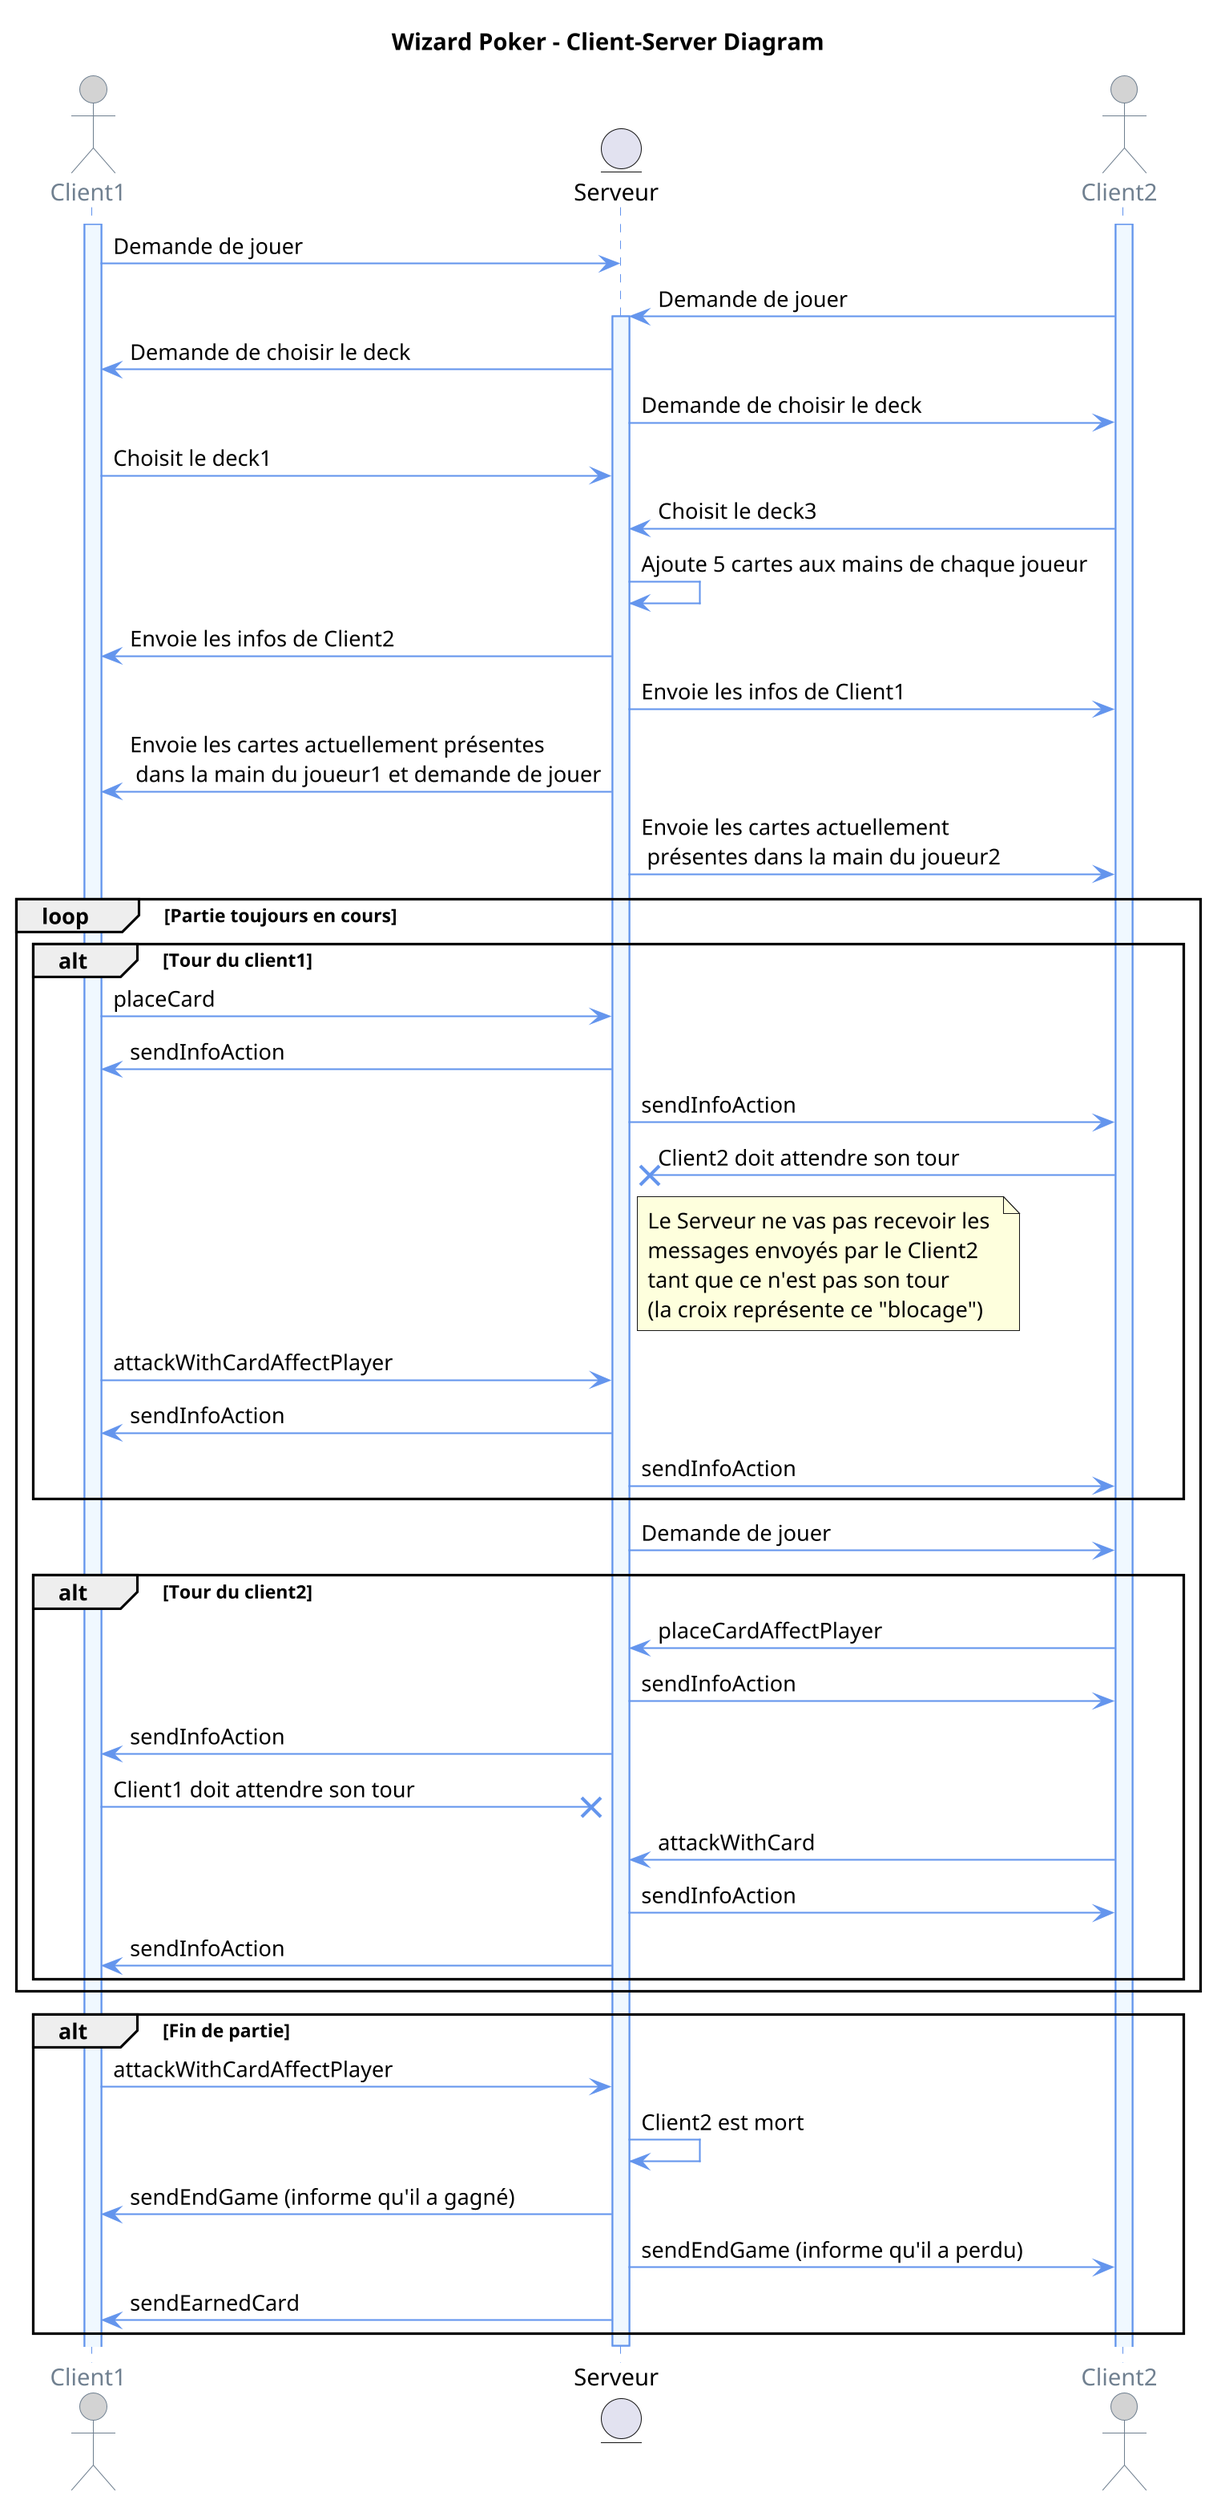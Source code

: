 @startuml


title Wizard Poker - Client-Server Diagram 

'pas d'ombre
skinparam shadowing false

skinparam dpi 200

skinparam sequence {
  ArrowColor CornflowerBlue
  LifeLineBorderColor CornflowerBlue
  LifeLineBackgroundColor AliceBlue
  
  ParticipantBorderColor CornflowerBlue
  ParticipantBackgroundColor AliceBlue
  
  ActorBackgroundColor LightGray
  ActorFontColor SlateGray
  actorBorderColor SlateGray
}


actor Client1
entity Serveur
actor Client2

activate Client1
activate Client2



Client1 -> Serveur : Demande de jouer
Client2 -> Serveur : Demande de jouer
activate Serveur
Serveur -> Client1 : Demande de choisir le deck
Serveur -> Client2 : Demande de choisir le deck
Client1 -> Serveur : Choisit le deck1
Client2 -> Serveur : Choisit le deck3
Serveur -> Serveur : Ajoute 5 cartes aux mains de chaque joueur
Serveur -> Client1 : Envoie les infos de Client2
Serveur -> Client2 : Envoie les infos de Client1
Serveur -> Client1 : Envoie les cartes actuellement présentes\n dans la main du joueur1 et demande de jouer
Serveur -> Client2 : Envoie les cartes actuellement\n présentes dans la main du joueur2

loop Partie toujours en cours
alt Tour du client1
  Client1 -> Serveur : placeCard
  Serveur -> Client1 : sendInfoAction
  Serveur -> Client2 : sendInfoAction
  Client2 ->x Serveur : Client2 doit attendre son tour
note right Serveur 
Le Serveur ne vas pas recevoir les 
messages envoyés par le Client2 
tant que ce n'est pas son tour 
(la croix représente ce "blocage")
end note
  Client1 -> Serveur : attackWithCardAffectPlayer
  Serveur -> Client1 : sendInfoAction
  Serveur -> Client2 : sendInfoAction
end

Serveur -> Client2 : Demande de jouer

alt Tour du client2
  Client2 -> Serveur : placeCardAffectPlayer
  Serveur -> Client2 : sendInfoAction
  Serveur -> Client1 : sendInfoAction
  Client1 ->x Serveur : Client1 doit attendre son tour
  Client2 -> Serveur : attackWithCard
  Serveur -> Client2 : sendInfoAction
  Serveur -> Client1 : sendInfoAction
end

end

alt Fin de partie
  Client1 -> Serveur : attackWithCardAffectPlayer
  Serveur -> Serveur : Client2 est mort
  Serveur -> Client1 : sendEndGame (informe qu'il a gagné)
  Serveur -> Client2 : sendEndGame (informe qu'il a perdu)
  Serveur -> Client1 : sendEarnedCard
end
deactivate Serveur

@enduml